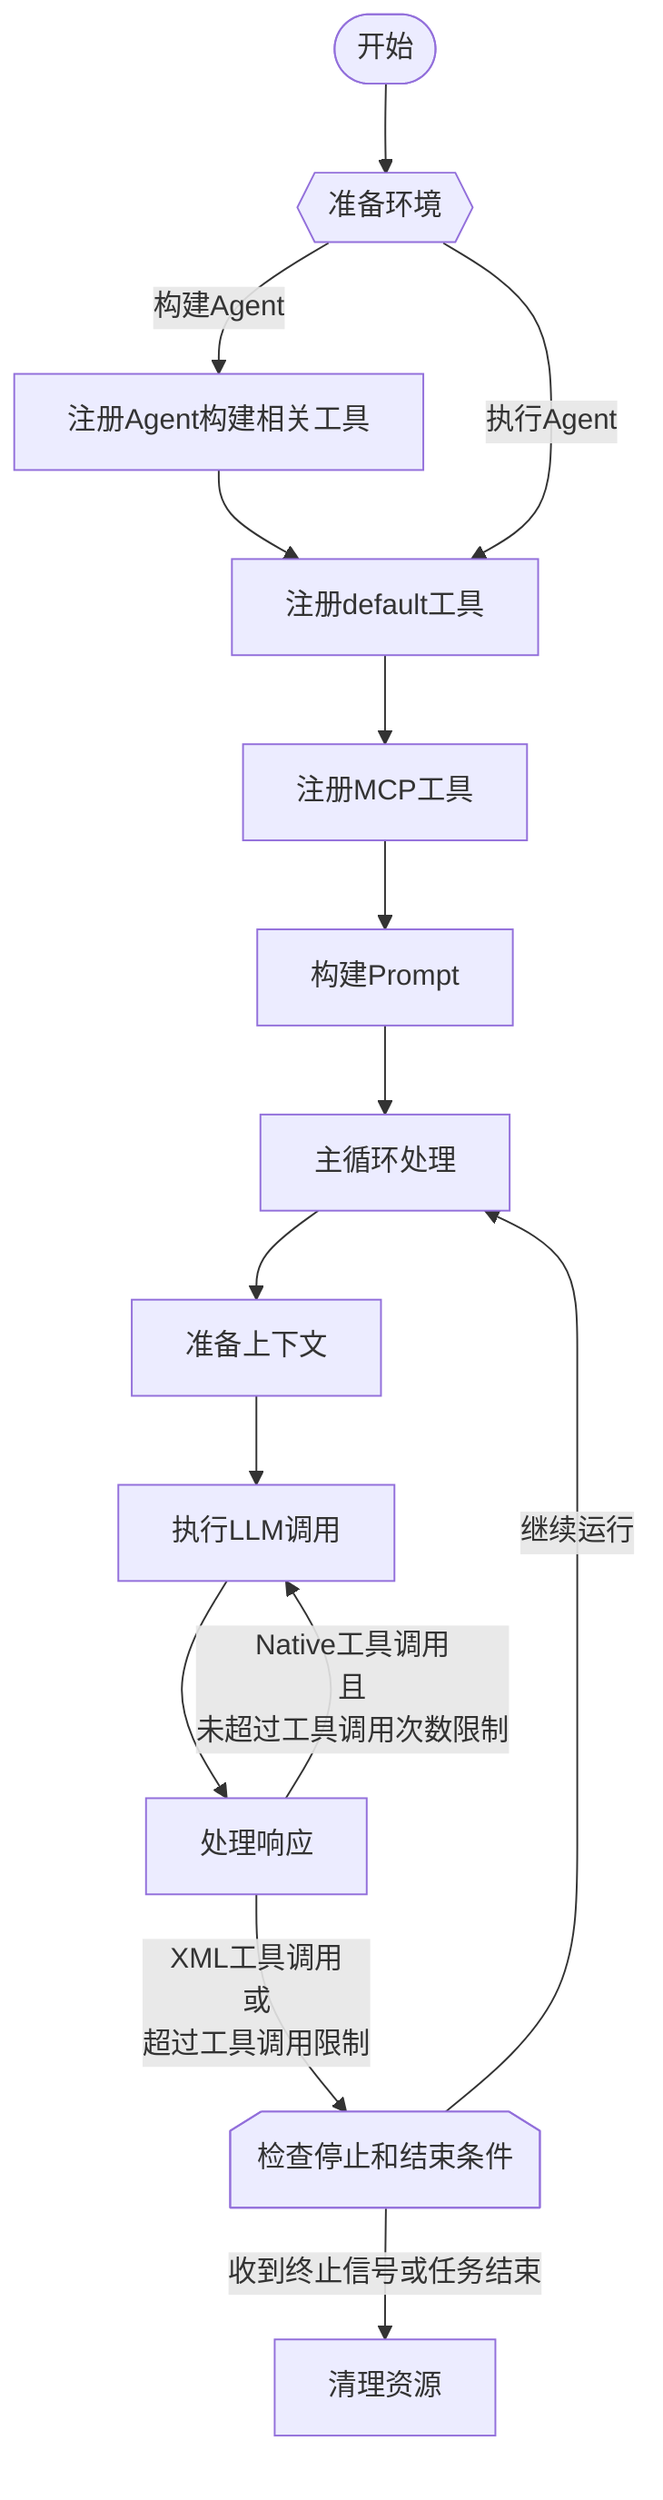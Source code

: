 ---
config:
  flowchart:
    curve: basis
  theme: default
---
flowchart TD
  A([开始]):::first --> B@{shape: hex, label: "准备环境"} 
  %% 准备环境= 获取账户ID，项目数据（包含沙盒信息），default工具
  B --> |构建Agent|C[注册Agent构建相关工具]
  C --> D
  B --> |执行Agent|D[注册default工具]
  %% Add standard configured MCPs,custom MCPs
  D --> E[注册MCP工具]
  %% 构建Agent - 添加构建Agent System Prompt，特定模型相关Prompt，知识库上下文,mcp工具
  %% 执行Agent - 添加特定模型相关Prompt，知识库上下文，mcp工具
  E --> F[构建Prompt]
  %% F --> G@{shape: notch-pent, label:""}
  F --> G[主循环处理]
%% 若使用xml_tools，SystemPrompt上下文中添加xml_tools描述。   
  G --> H[准备上下文]
  H --> J[执行LLM调用]
  J --> K[处理响应]
  %% 终止信号：来自用户请求或ASK、Complete、Web-browser-takeover等工具
  %% 任务结束
  K --> |
          Native工具调用
          且
          未超过工具调用次数限制
        |J
  K --> |
          XML工具调用 
          或 
          超过工具调用限制
        |L@{shape: notch-pent, label: "检查停止和结束条件"}
  L -->|收到终止信号或任务结束|M[清理资源]
  L -->|继续运行| G

  %% J --> K([结束]):::last
  %% S1[(supabase)]
  %% classDef module fill:#e6f3ff,stroke:#3399ff
  %% classDef function fill:#f0f7ff,stroke:#66b3ff
  %% classDef first fill-opacity:0
  %% classDef last fill:#bfb6fc

  %% class B,G,J module
  %% class C,D,E,F,H,I function

    %% %% A([开始]):::first -->B[初始化环境]
    %% A[开始]:::first --> B[生成AgentResponce]
    %% %%  B@{ shape: diamond, label: "检测停止信号"}
    %% B --> |收到|C[更新Agent运行状态]
    %% C --> K
    %% B --> |未收到|D@{ shape: diamond, label: "检测任务执行状态"}

    %% %% B --> C[注册工具]
    %% C --> D[构建系统提示]
    %% D --> E[主循环处理]
    %% E -->|正常| F[准备上下文]
    %% E -->|异常| G[终止运行]
    %% F --> H[执行LLM调用]
    %% H --> I[处理响应]
    %% I -->|收到终止信号| J[清理资源]
    %% I -->|继续运行| E
    %% J --> K([结束]):::last

    %% classDef module fill:#e6f3ff,stroke:#3399ff
    %% classDef function fill:#f0f7ff,stroke:#66b3ff
    %% classDef first fill-opacity:0
    %% classDef last fill:#bfb6fc

    %% class B,G,J module
    %% class C,D,E,F,H,I function